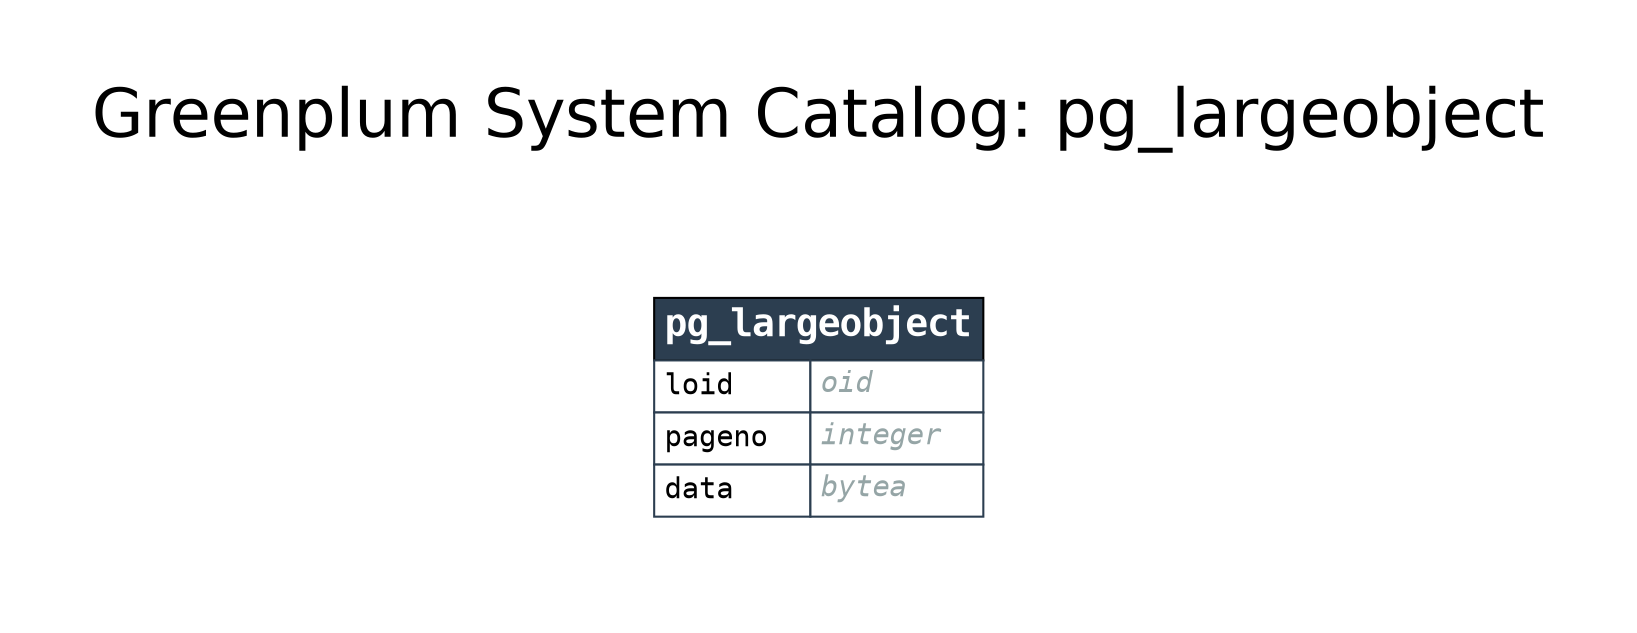 digraph GPDB {

    label="Greenplum System Catalog: pg_largeobject";
    labelloc="t";
    fontname="Helvetica"
    fontsize=32
    

    pad=0.5;
    nodesep=0.5;
    ranksep=0.5;
    rankdir=LR;
    node [shape = "plaintext"];

    
    subgraph cluster_from {
        rankdir=TB
        style=invis;

        
    }
    
    subgraph cluster_selected {
        rankdir=TB
        style=invis;

        
            pg_largeobject [label = <<FONT FACE="monospace"><TABLE BORDER="0" CELLBORDER="1" CELLSPACING="0" CELLPADDING="4">
<TR><TD BGCOLOR="#2c3e50" ALIGN="CENTER" COLSPAN="2"><FONT COLOR="#FFFFFF" POINT-SIZE="18"><B>pg_largeobject</B></FONT></TD></TR>

<TR>
<TD COLOR="#2c3e50" BGCOLOR="#FFFFFF" ALIGN="LEFT" PORT="loid_in"><FONT COLOR="#000000">loid</FONT></TD>
<TD COLOR="#2c3e50" BGCOLOR="#FFFFFF" ALIGN="LEFT" PORT="loid_out"><FONT COLOR="#95a5a6"><I>oid</I></FONT></TD>
</TR>

<TR>
<TD COLOR="#2c3e50" BGCOLOR="#FFFFFF" ALIGN="LEFT" PORT="pageno_in"><FONT COLOR="#000000">pageno</FONT></TD>
<TD COLOR="#2c3e50" BGCOLOR="#FFFFFF" ALIGN="LEFT" PORT="pageno_out"><FONT COLOR="#95a5a6"><I>integer</I></FONT></TD>
</TR>

<TR>
<TD COLOR="#2c3e50" BGCOLOR="#FFFFFF" ALIGN="LEFT" PORT="data_in"><FONT COLOR="#000000">data</FONT></TD>
<TD COLOR="#2c3e50" BGCOLOR="#FFFFFF" ALIGN="LEFT" PORT="data_out"><FONT COLOR="#95a5a6"><I>bytea</I></FONT></TD>
</TR>

</TABLE></FONT>> name = "pg_largeobject" URL = "pg_largeobject.svg"];
        
    }
    
    subgraph cluster_to {
        rankdir=TB
        style=invis;

        
    }
    

    

}